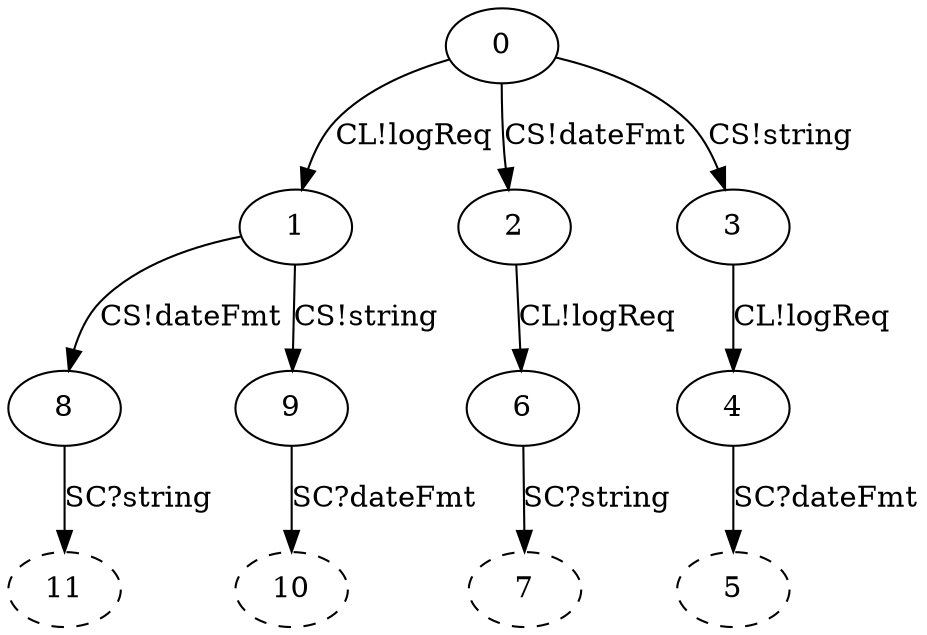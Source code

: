 
strict digraph "" {
	graph [edge_default="{}",
		node_default="{}"
	];
	node [label="\N"];
node_0	[label="0"];
node_1	[label="1"];
node_2	[label="2"];
node_3	[label="3"];
node_4	[label="4"];
node_5	[label="5";style=dashed];
node_6	[label="6"];
node_7	[label="7";style=dashed];
node_8	[label="8"];
node_9	[label="9"];
node_10	[label="10";style=dashed];
node_11	[label="11";style=dashed];
node_0 -> node_1 	[label="CL!logReq"];
node_0 -> node_2 	[label="CS!dateFmt"];
node_0 -> node_3 	[label="CS!string"];
node_1 -> node_8 	[label="CS!dateFmt"];
node_1 -> node_9 	[label="CS!string"];
node_2 -> node_6 	[label="CL!logReq"];
node_3 -> node_4 	[label="CL!logReq"];
node_4 -> node_5 	[label="SC?dateFmt"];
node_6 -> node_7 	[label="SC?string"];
node_8 -> node_11 	[label="SC?string"];
node_9 -> node_10 	[label="SC?dateFmt"];
}
